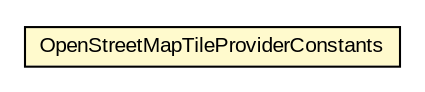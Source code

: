 #!/usr/local/bin/dot
#
# Class diagram 
# Generated by UMLGraph version R5_6-24-gf6e263 (http://www.umlgraph.org/)
#

digraph G {
	edge [fontname="arial",fontsize=10,labelfontname="arial",labelfontsize=10];
	node [fontname="arial",fontsize=10,shape=plaintext];
	nodesep=0.25;
	ranksep=0.5;
	// org.osmdroid.tileprovider.constants.OpenStreetMapTileProviderConstants
	c27761 [label=<<table title="org.osmdroid.tileprovider.constants.OpenStreetMapTileProviderConstants" border="0" cellborder="1" cellspacing="0" cellpadding="2" port="p" bgcolor="lemonChiffon" href="./OpenStreetMapTileProviderConstants.html">
		<tr><td><table border="0" cellspacing="0" cellpadding="1">
<tr><td align="center" balign="center"> OpenStreetMapTileProviderConstants </td></tr>
		</table></td></tr>
		</table>>, URL="./OpenStreetMapTileProviderConstants.html", fontname="arial", fontcolor="black", fontsize=10.0];
}

